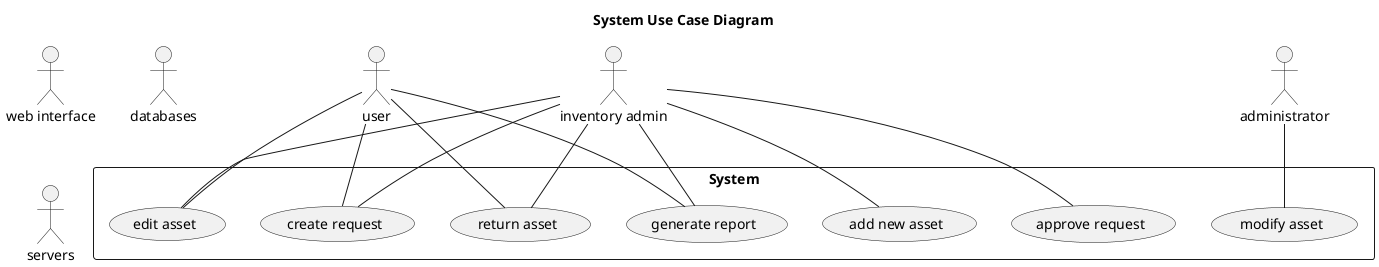 @startuml
title System Use Case Diagram

rectangle "System" {
  usecase "create request" as UC1
  usecase "edit asset" as UC2
  usecase "modify asset" as UC3
  usecase "add new asset" as UC4
  usecase "approve request" as UC5
  usecase "return asset" as UC6
  usecase "generate report" as UC7
}

actor "user" as A1
actor "inventory admin" as A2
actor "administrator" as A3
actor "web interface" as A4
actor "databases" as A5
actor "servers" as A6

A1 -- UC1
A1 -- UC2
A2 -- UC1
A2 -- UC2
A2 -- UC4
A2 -- UC5
A2 -- UC6
A2 -- UC7
A1 -- UC6
A1 -- UC7
A3 -- UC3

@enduml